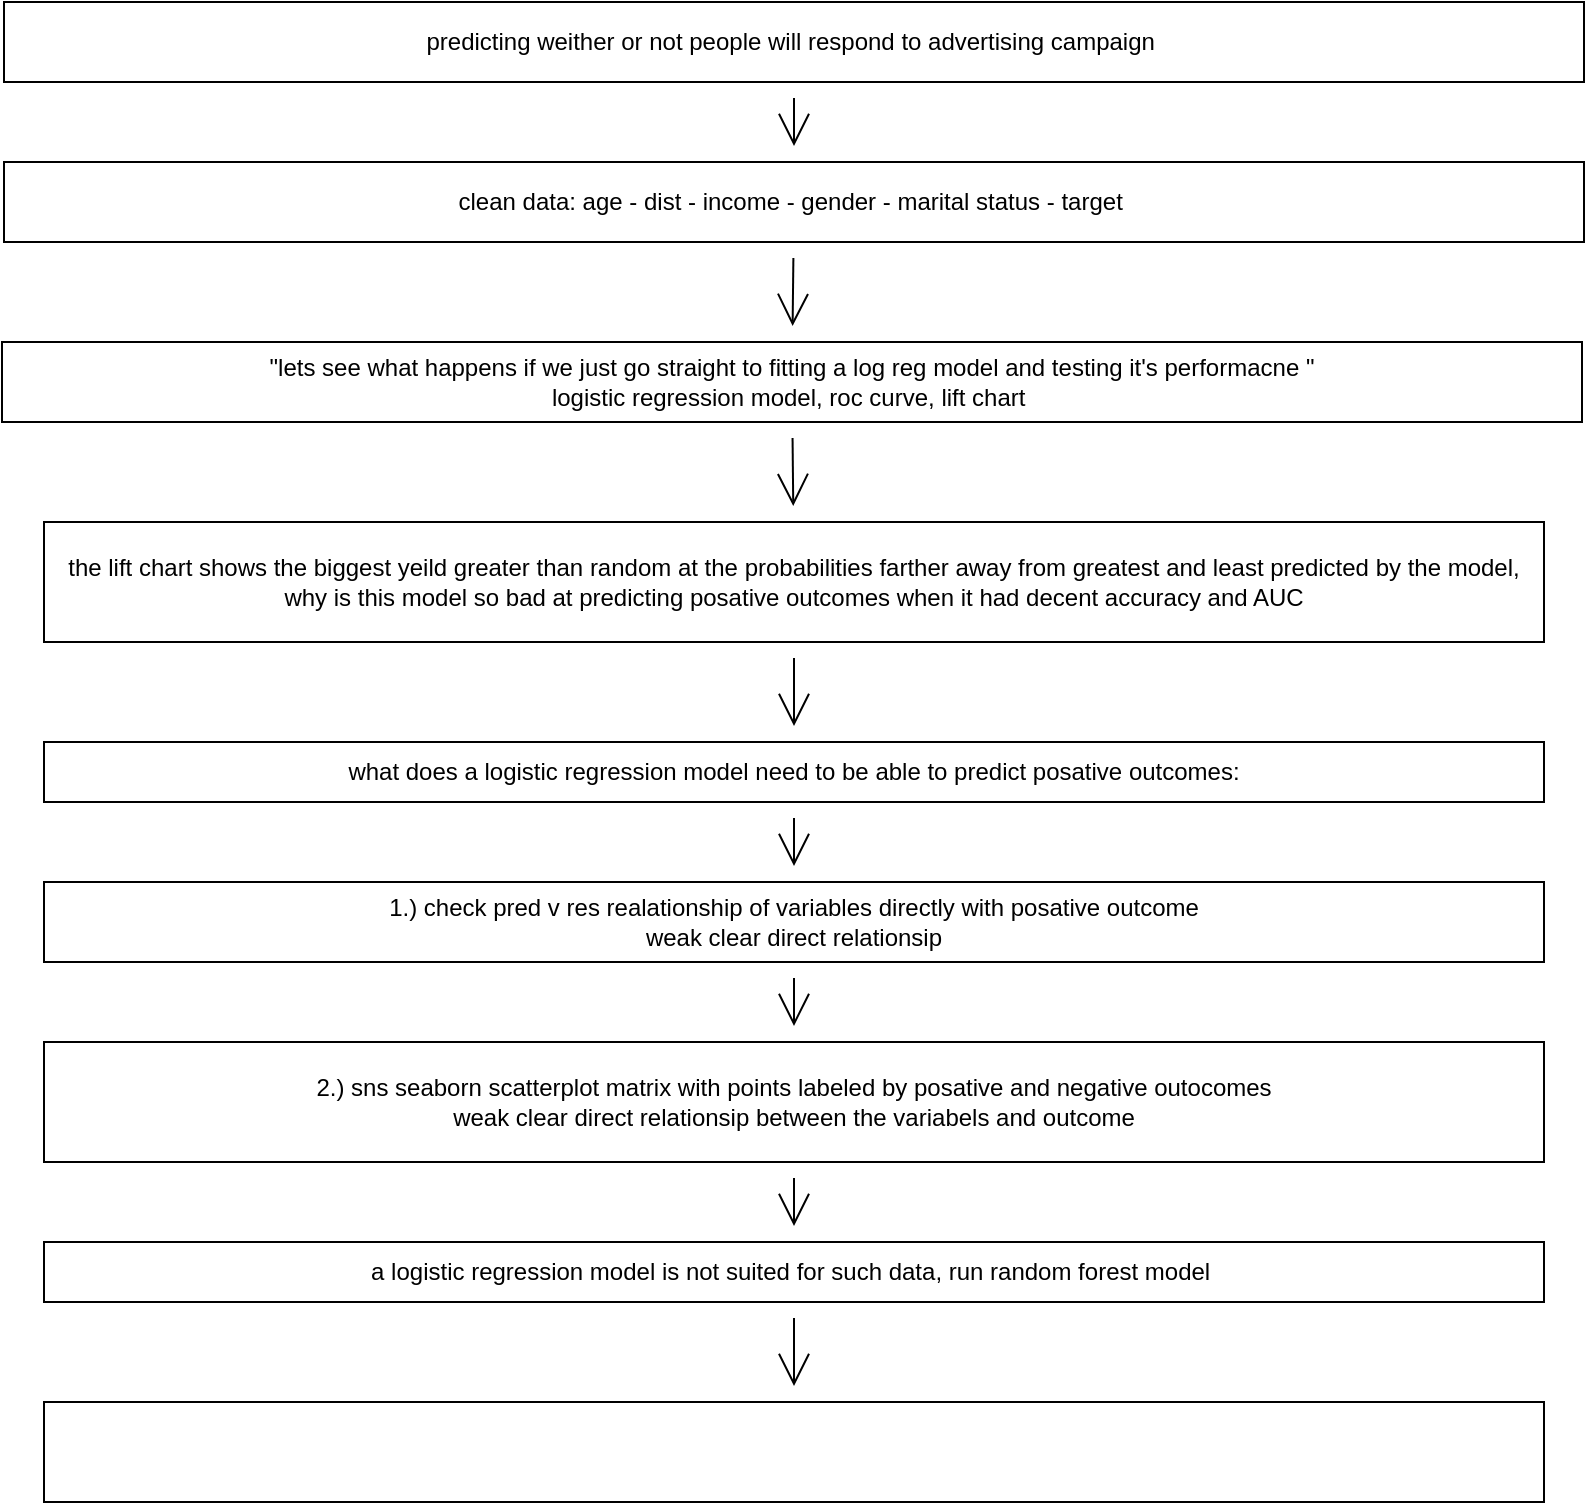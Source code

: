 <mxfile>
    <diagram id="GFmCyySnn-wMeRtQqdIn" name="Page-1">
        <mxGraphModel dx="1389" dy="756" grid="1" gridSize="10" guides="1" tooltips="1" connect="1" arrows="1" fold="1" page="1" pageScale="1" pageWidth="850" pageHeight="1100" math="1" shadow="0">
            <root>
                <mxCell id="0"/>
                <mxCell id="1" parent="0"/>
                <mxCell id="2" value="predicting weither or not people will respond to advertising campaign&amp;nbsp;" style="whiteSpace=wrap;html=1;" parent="1" vertex="1">
                    <mxGeometry x="60" y="20" width="790" height="40" as="geometry"/>
                </mxCell>
                <mxCell id="3" value="" style="edgeStyle=none;orthogonalLoop=1;jettySize=auto;html=1;rounded=0;endArrow=open;startSize=14;endSize=14;sourcePerimeterSpacing=8;targetPerimeterSpacing=8;curved=1;" edge="1" parent="1" source="2" target="4">
                    <mxGeometry width="140" relative="1" as="geometry">
                        <mxPoint x="540" y="310" as="sourcePoint"/>
                        <mxPoint x="450" y="220" as="targetPoint"/>
                        <Array as="points"/>
                    </mxGeometry>
                </mxCell>
                <mxCell id="6" value="" style="edgeStyle=none;curved=1;rounded=0;orthogonalLoop=1;jettySize=auto;html=1;endArrow=open;startSize=14;endSize=14;sourcePerimeterSpacing=8;targetPerimeterSpacing=8;" edge="1" parent="1" source="4" target="5">
                    <mxGeometry relative="1" as="geometry"/>
                </mxCell>
                <mxCell id="4" value="clean data: age - dist - income - gender - marital status - target&amp;nbsp;" style="rounded=0;whiteSpace=wrap;html=1;" vertex="1" parent="1">
                    <mxGeometry x="60" y="100" width="790" height="40" as="geometry"/>
                </mxCell>
                <mxCell id="18" value="" style="edgeStyle=none;curved=1;rounded=0;orthogonalLoop=1;jettySize=auto;html=1;endArrow=open;startSize=14;endSize=14;sourcePerimeterSpacing=8;targetPerimeterSpacing=8;" edge="1" parent="1" source="5" target="17">
                    <mxGeometry relative="1" as="geometry"/>
                </mxCell>
                <mxCell id="5" value="&quot;lets see what happens if we just go straight to fitting a log reg model and testing it's performacne &quot;&lt;br&gt;logistic regression model, roc curve, lift chart&amp;nbsp;" style="whiteSpace=wrap;html=1;rounded=0;" vertex="1" parent="1">
                    <mxGeometry x="59" y="190" width="790" height="40" as="geometry"/>
                </mxCell>
                <mxCell id="20" value="" style="edgeStyle=none;curved=1;rounded=0;orthogonalLoop=1;jettySize=auto;html=1;endArrow=open;startSize=14;endSize=14;sourcePerimeterSpacing=8;targetPerimeterSpacing=8;" edge="1" parent="1" source="17" target="19">
                    <mxGeometry relative="1" as="geometry"/>
                </mxCell>
                <mxCell id="17" value="the lift chart shows the biggest yeild greater than random at the probabilities farther away from greatest and least predicted by the model, why is this model so bad at predicting posative outcomes when it had decent accuracy and AUC" style="whiteSpace=wrap;html=1;rounded=0;" vertex="1" parent="1">
                    <mxGeometry x="80" y="280" width="750" height="60" as="geometry"/>
                </mxCell>
                <mxCell id="22" value="" style="edgeStyle=none;curved=1;rounded=0;orthogonalLoop=1;jettySize=auto;html=1;endArrow=open;startSize=14;endSize=14;sourcePerimeterSpacing=8;targetPerimeterSpacing=8;" edge="1" parent="1" source="19" target="21">
                    <mxGeometry relative="1" as="geometry"/>
                </mxCell>
                <mxCell id="19" value="what does a logistic regression model need to be able to predict posative outcomes:" style="whiteSpace=wrap;html=1;rounded=0;" vertex="1" parent="1">
                    <mxGeometry x="80" y="390" width="750" height="30" as="geometry"/>
                </mxCell>
                <mxCell id="24" value="" style="edgeStyle=none;curved=1;rounded=0;orthogonalLoop=1;jettySize=auto;html=1;endArrow=open;startSize=14;endSize=14;sourcePerimeterSpacing=8;targetPerimeterSpacing=8;" edge="1" parent="1" source="21" target="23">
                    <mxGeometry relative="1" as="geometry"/>
                </mxCell>
                <mxCell id="21" value="1.) check pred v res realationship of variables directly with posative outcome&lt;br&gt;weak clear direct relationsip" style="whiteSpace=wrap;html=1;rounded=0;" vertex="1" parent="1">
                    <mxGeometry x="80" y="460" width="750" height="40" as="geometry"/>
                </mxCell>
                <mxCell id="27" value="" style="edgeStyle=none;curved=1;rounded=0;orthogonalLoop=1;jettySize=auto;html=1;endArrow=open;startSize=14;endSize=14;sourcePerimeterSpacing=8;targetPerimeterSpacing=8;" edge="1" parent="1" source="23" target="26">
                    <mxGeometry relative="1" as="geometry"/>
                </mxCell>
                <mxCell id="23" value="2.) sns seaborn scatterplot matrix with points labeled by posative and negative outocomes&lt;br&gt;weak clear direct relationsip between the variabels and outcome" style="rounded=0;whiteSpace=wrap;html=1;" vertex="1" parent="1">
                    <mxGeometry x="80" y="540" width="750" height="60" as="geometry"/>
                </mxCell>
                <mxCell id="29" value="" style="edgeStyle=none;curved=1;rounded=0;orthogonalLoop=1;jettySize=auto;html=1;endArrow=open;startSize=14;endSize=14;sourcePerimeterSpacing=8;targetPerimeterSpacing=8;" edge="1" parent="1" source="26" target="28">
                    <mxGeometry relative="1" as="geometry"/>
                </mxCell>
                <mxCell id="26" value="a logistic regression model is not suited for such data, run random forest model&amp;nbsp;" style="whiteSpace=wrap;html=1;rounded=0;" vertex="1" parent="1">
                    <mxGeometry x="80" y="640" width="750" height="30" as="geometry"/>
                </mxCell>
                <mxCell id="28" value="" style="whiteSpace=wrap;html=1;rounded=0;" vertex="1" parent="1">
                    <mxGeometry x="80" y="720" width="750" height="50" as="geometry"/>
                </mxCell>
            </root>
        </mxGraphModel>
    </diagram>
</mxfile>